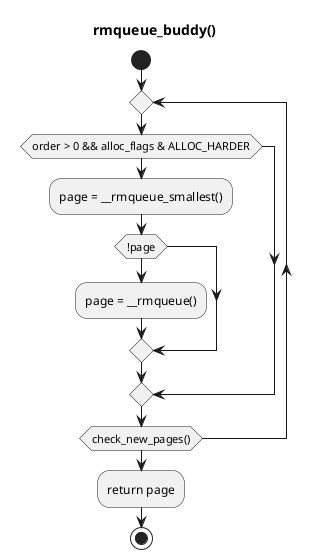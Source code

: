 @startuml
title rmqueue_buddy()

start
repeat
    if (order > 0 && alloc_flags & ALLOC_HARDER)
        :page = __rmqueue_smallest();
        if (!page)
            :page = __rmqueue();
        endif
    endif
repeat while (check_new_pages())
:return page;
stop

@enduml